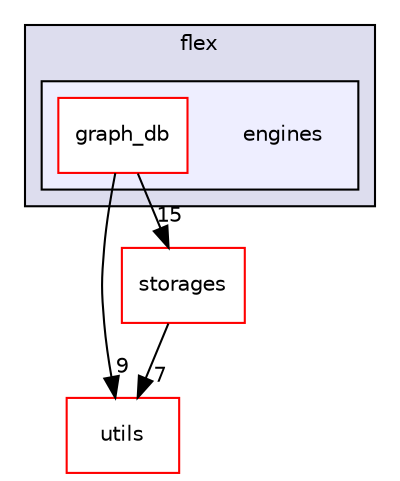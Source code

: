 digraph "/home/runner/work/GraphScope/GraphScope/flex/engines" {
  compound=true
  node [ fontsize="10", fontname="Helvetica"];
  edge [ labelfontsize="10", labelfontname="Helvetica"];
  subgraph clusterdir_83040b2426fd14f30f85bf1fbd97af90 {
    graph [ bgcolor="#ddddee", pencolor="black", label="flex" fontname="Helvetica", fontsize="10", URL="dir_83040b2426fd14f30f85bf1fbd97af90.html"]
  subgraph clusterdir_74c203ea010b566e2aa7523d4d870365 {
    graph [ bgcolor="#eeeeff", pencolor="black", label="" URL="dir_74c203ea010b566e2aa7523d4d870365.html"];
    dir_74c203ea010b566e2aa7523d4d870365 [shape=plaintext label="engines"];
    dir_36ec3549fd5133a6f61eb5067c6256de [shape=box label="graph_db" color="red" fillcolor="white" style="filled" URL="dir_36ec3549fd5133a6f61eb5067c6256de.html"];
  }
  }
  dir_a95fcce11a0807c0de49b10c3984b702 [shape=box label="utils" fillcolor="white" style="filled" color="red" URL="dir_a95fcce11a0807c0de49b10c3984b702.html"];
  dir_0bdd5b7109e05b9939ed9c1c6f217959 [shape=box label="storages" fillcolor="white" style="filled" color="red" URL="dir_0bdd5b7109e05b9939ed9c1c6f217959.html"];
  dir_36ec3549fd5133a6f61eb5067c6256de->dir_a95fcce11a0807c0de49b10c3984b702 [headlabel="9", labeldistance=1.5 headhref="dir_000002_000007.html"];
  dir_36ec3549fd5133a6f61eb5067c6256de->dir_0bdd5b7109e05b9939ed9c1c6f217959 [headlabel="15", labeldistance=1.5 headhref="dir_000002_000005.html"];
  dir_0bdd5b7109e05b9939ed9c1c6f217959->dir_a95fcce11a0807c0de49b10c3984b702 [headlabel="7", labeldistance=1.5 headhref="dir_000005_000007.html"];
}
